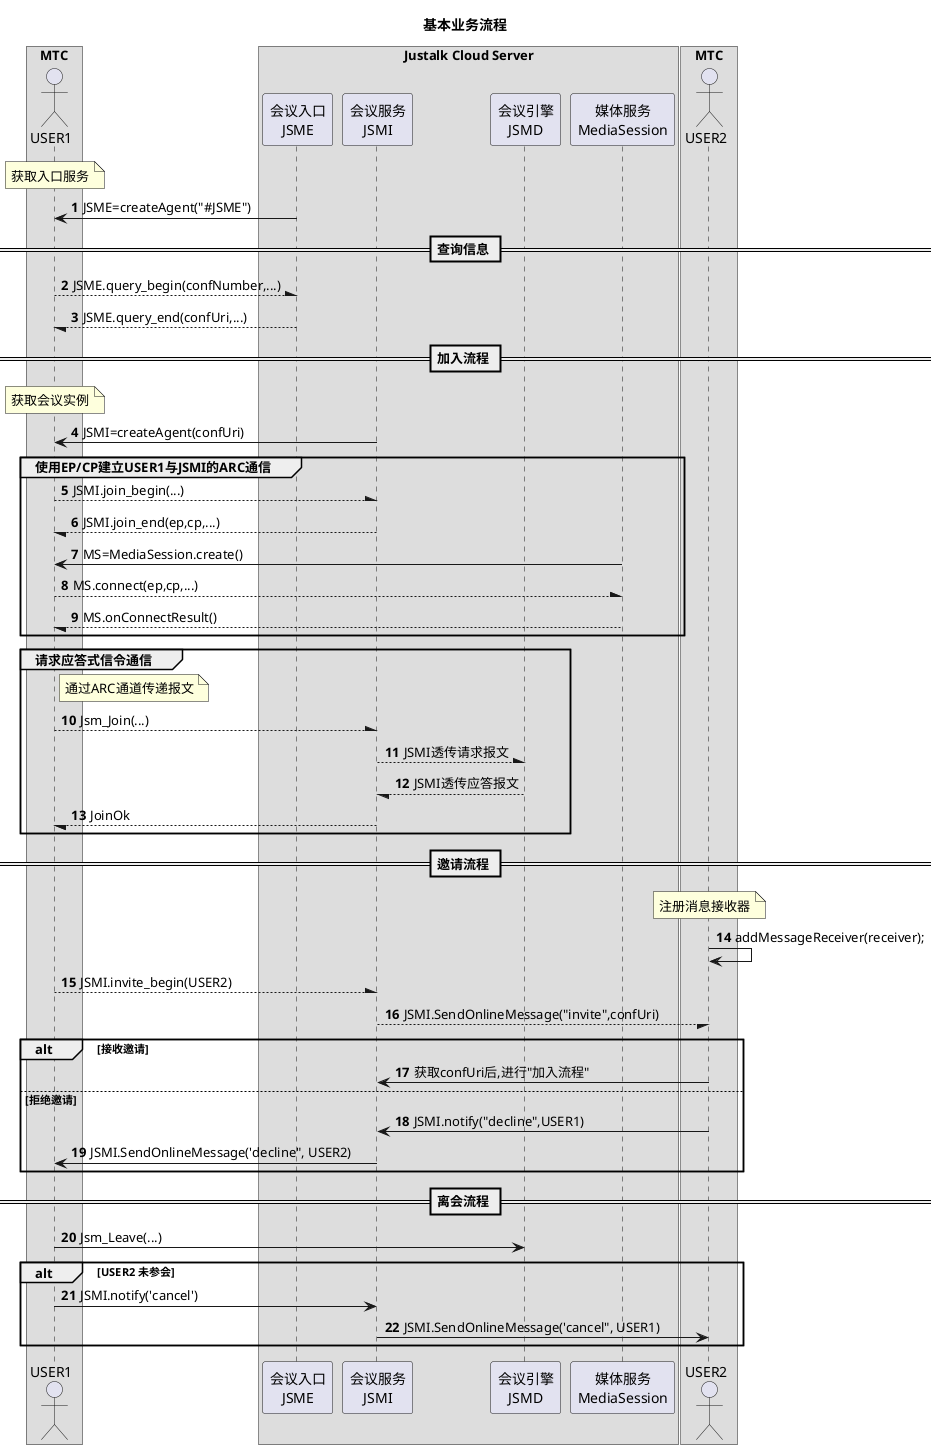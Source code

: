 @startuml
autonumber

'角色定义
box "MTC"
    Actor USER1 as m1
end box

box "Justalk Cloud Server"
    participant "会议入口\nJSME" as e
    participant "会议服务\nJSMI" as i
    participant "会议引擎\nJSMD" as d
    participant "媒体服务\nMediaSession" as ms
end box
box "MTC"
    Actor USER2 as m2
end box
title 基本业务流程

'流程图
note over m1: 获取入口服务
m1 <- e: JSME=createAgent("#JSME")

== 查询信息 ==
m1 --\ e: JSME.query_begin(confNumber,...)
m1 \-- e: JSME.query_end(confUri,...)

== 加入流程 ==
note over m1: 获取会议实例
m1 <- i: JSMI=createAgent(confUri)

group 使用EP/CP建立USER1与JSMI的ARC通信
    m1 --\ i: JSMI.join_begin(...)
    m1 \-- i: JSMI.join_end(ep,cp,...)
    m1 <- ms: MS=MediaSession.create()
    m1 --\ ms: MS.connect(ep,cp,...)
    m1 \-- ms: MS.onConnectResult()
end

group 请求应答式信令通信
    note right m1: 通过ARC通道传递报文
    m1 --\ i: Jsm_Join(...)
    i  --\ d: JSMI透传请求报文
    i  \-- d: JSMI透传应答报文
    m1 \-- i: JoinOk
end

== 邀请流程 ==
note over m2: 注册消息接收器
m2 -> m2: addMessageReceiver(receiver);
m1 --\ i: JSMI.invite_begin(USER2)
m2 \-- i: JSMI.SendOnlineMessage("invite",confUri)
alt 接收邀请
    m2 -> i: 获取confUri后,进行"加入流程"
else 拒绝邀请 
    m2 -> i: JSMI.notify("decline",USER1)
    m1 <- i: JSMI.SendOnlineMessage('decline", USER2)
end

== 离会流程 ==
m1 -> d: Jsm_Leave(...)
alt USER2 未参会
    m1 -> i: JSMI.notify('cancel')
    m2 <- i: JSMI.SendOnlineMessage('cancel", USER1)
end
@enduml
